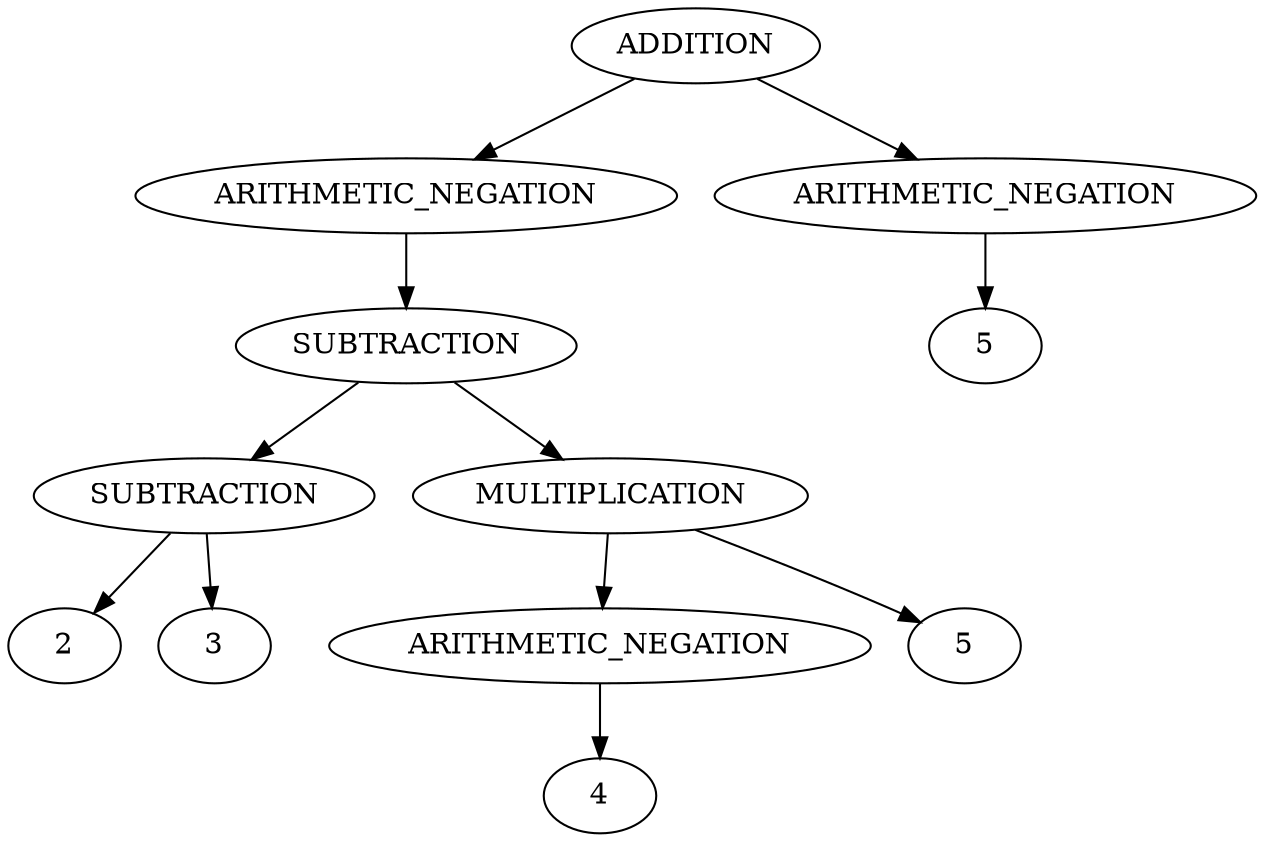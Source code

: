 digraph AST {
0 [label="ADDITION"];
0->1
1 [label="ARITHMETIC_NEGATION"];
1->2
2 [label="SUBTRACTION"];
2->3
3 [label="SUBTRACTION"];
3->4
4 [label="2"];
3->5
5 [label="3"];
2->6
6 [label="MULTIPLICATION"];
6->7
7 [label="ARITHMETIC_NEGATION"];
7->8
8 [label="4"];
6->9
9 [label="5"];
0->10
10 [label="ARITHMETIC_NEGATION"];
10->11
11 [label="5"];
}
